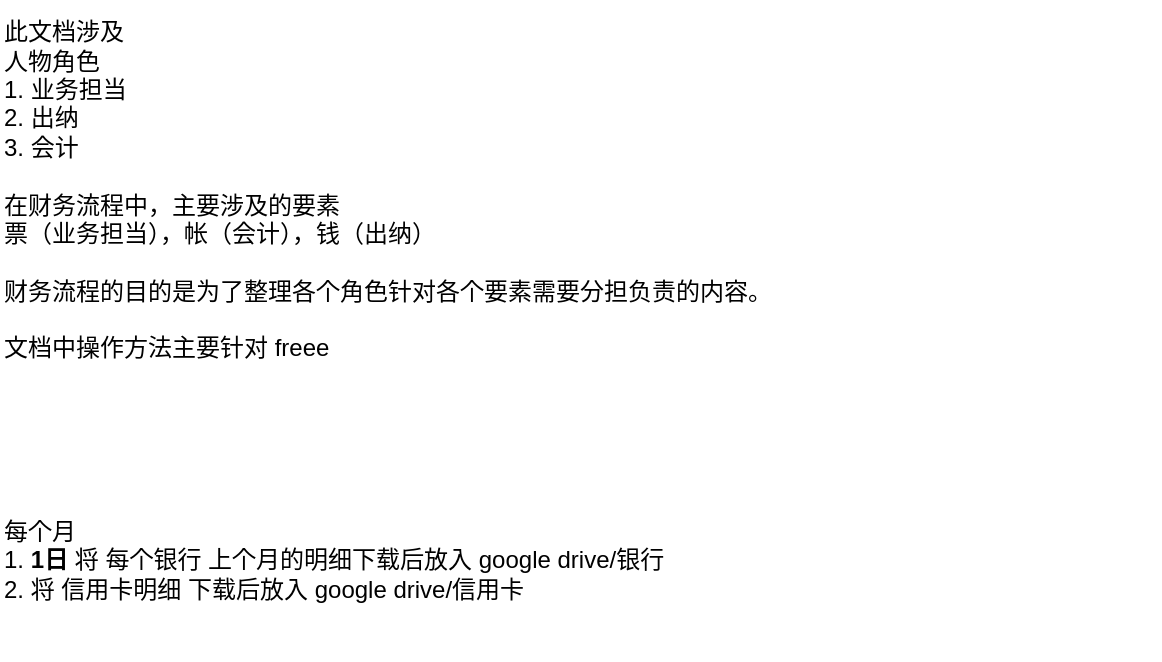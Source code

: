 <mxfile version="16.5.3" type="github" pages="5">
  <diagram id="hP3LC-2rhvLcPAh9pIMI" name="封面">
    <mxGraphModel dx="798" dy="604" grid="1" gridSize="10" guides="1" tooltips="1" connect="1" arrows="1" fold="1" page="1" pageScale="1" pageWidth="827" pageHeight="1169" math="0" shadow="0">
      <root>
        <mxCell id="PdMEse2JsF46Ky_xkHzt-0" />
        <mxCell id="PdMEse2JsF46Ky_xkHzt-1" parent="PdMEse2JsF46Ky_xkHzt-0" />
        <mxCell id="7rGN4jT3LdEOYtj0dIs0-0" value="此文档涉及&lt;br&gt;人物角色&lt;br&gt;1. 业务担当&lt;br&gt;2. 出纳&lt;br&gt;3. 会计&lt;br&gt;&lt;br&gt;在财务流程中，主要涉及的要素&lt;br&gt;票（业务担当），帐（会计），钱（出纳）&lt;br&gt;&lt;br&gt;财务流程的目的是为了整理各个角色针对各个要素需要分担负责的内容。&lt;br&gt;&lt;br&gt;文档中操作方法主要针对 freee" style="text;html=1;strokeColor=none;fillColor=none;align=left;verticalAlign=middle;whiteSpace=wrap;rounded=0;" vertex="1" parent="PdMEse2JsF46Ky_xkHzt-1">
          <mxGeometry x="120" y="170" width="490" height="190" as="geometry" />
        </mxCell>
        <mxCell id="f7Flo-iBX4hWTuaSyyRk-0" value="每个月&lt;br&gt;1. &lt;b&gt;1日&lt;/b&gt; 将 每个银行 上个月的明细下载后放入 google drive/银行&lt;br&gt;2. 将 信用卡明细 下载后放入 google drive/信用卡" style="text;html=1;strokeColor=none;fillColor=none;align=left;verticalAlign=middle;whiteSpace=wrap;rounded=0;" vertex="1" parent="PdMEse2JsF46Ky_xkHzt-1">
          <mxGeometry x="120" y="400" width="580" height="100" as="geometry" />
        </mxCell>
      </root>
    </mxGraphModel>
  </diagram>
  <diagram name="收款" id="74e2e168-ea6b-b213-b513-2b3c1d86103e">
    <mxGraphModel dx="1258" dy="604" grid="1" gridSize="10" guides="1" tooltips="1" connect="1" arrows="1" fold="1" page="1" pageScale="1" pageWidth="1100" pageHeight="850" background="none" math="0" shadow="0">
      <root>
        <mxCell id="0" />
        <mxCell id="1" parent="0" />
        <mxCell id="VJM_Q92yg44bH_gRQ9JA-1" value="业务担当" style="swimlane;" vertex="1" parent="1">
          <mxGeometry x="50" y="110" width="420" height="620" as="geometry" />
        </mxCell>
        <mxCell id="ZBDzv8es6TVhq5sRqvrg-1" value="发行 请求书" style="rounded=1;whiteSpace=wrap;html=1;" vertex="1" parent="VJM_Q92yg44bH_gRQ9JA-1">
          <mxGeometry x="40" y="110" width="120" height="40" as="geometry" />
        </mxCell>
        <mxCell id="ZBDzv8es6TVhq5sRqvrg-3" style="edgeStyle=orthogonalEdgeStyle;rounded=0;orthogonalLoop=1;jettySize=auto;html=1;exitX=0.5;exitY=1;exitDx=0;exitDy=0;entryX=0.5;entryY=0;entryDx=0;entryDy=0;" edge="1" parent="VJM_Q92yg44bH_gRQ9JA-1" source="ZBDzv8es6TVhq5sRqvrg-2" target="ZBDzv8es6TVhq5sRqvrg-1">
          <mxGeometry relative="1" as="geometry" />
        </mxCell>
        <mxCell id="ZBDzv8es6TVhq5sRqvrg-2" value="" style="ellipse;whiteSpace=wrap;html=1;aspect=fixed;" vertex="1" parent="VJM_Q92yg44bH_gRQ9JA-1">
          <mxGeometry x="85" y="40" width="30" height="30" as="geometry" />
        </mxCell>
        <mxCell id="4wHwnUmT3Ndf71GFjB0Y-2" style="edgeStyle=orthogonalEdgeStyle;rounded=0;orthogonalLoop=1;jettySize=auto;html=1;exitX=1;exitY=0.75;exitDx=0;exitDy=0;entryX=0.5;entryY=0;entryDx=0;entryDy=0;dashed=1;" edge="1" parent="VJM_Q92yg44bH_gRQ9JA-1" source="ZBDzv8es6TVhq5sRqvrg-4" target="ZBDzv8es6TVhq5sRqvrg-5">
          <mxGeometry relative="1" as="geometry" />
        </mxCell>
        <mxCell id="ZBDzv8es6TVhq5sRqvrg-4" value="等待 freee 抓取到入金记录" style="shape=document;whiteSpace=wrap;html=1;boundedLbl=1;" vertex="1" parent="VJM_Q92yg44bH_gRQ9JA-1">
          <mxGeometry x="40" y="180" width="120" height="80" as="geometry" />
        </mxCell>
        <mxCell id="4wHwnUmT3Ndf71GFjB0Y-4" style="edgeStyle=orthogonalEdgeStyle;rounded=0;orthogonalLoop=1;jettySize=auto;html=1;exitX=0.5;exitY=1;exitDx=0;exitDy=0;entryX=0.5;entryY=0;entryDx=0;entryDy=0;" edge="1" parent="VJM_Q92yg44bH_gRQ9JA-1" source="ZBDzv8es6TVhq5sRqvrg-5" target="4wHwnUmT3Ndf71GFjB0Y-3">
          <mxGeometry relative="1" as="geometry" />
        </mxCell>
        <mxCell id="ZBDzv8es6TVhq5sRqvrg-5" value="由 &amp;nbsp;freee抓取到入金记录" style="rounded=1;whiteSpace=wrap;html=1;" vertex="1" parent="VJM_Q92yg44bH_gRQ9JA-1">
          <mxGeometry x="25" y="315" width="150" height="50" as="geometry" />
        </mxCell>
        <mxCell id="4wHwnUmT3Ndf71GFjB0Y-3" value="根据 &lt;b&gt;入金记录&lt;/b&gt; 和 &lt;b&gt;请求书&lt;/b&gt; 生成 &lt;b&gt;取引記録&lt;/b&gt;" style="rounded=1;whiteSpace=wrap;html=1;" vertex="1" parent="VJM_Q92yg44bH_gRQ9JA-1">
          <mxGeometry x="15" y="400" width="170" height="60" as="geometry" />
        </mxCell>
        <mxCell id="4wHwnUmT3Ndf71GFjB0Y-5" value="需要 确认 请求书的&lt;br&gt;1.支付期限&lt;br&gt;2.备考中【由对方支付 手数料】" style="shape=callout;whiteSpace=wrap;html=1;perimeter=calloutPerimeter;position2=0;fillColor=#fff2cc;strokeColor=#d6b656;size=30;position=0.16;align=left;" vertex="1" parent="VJM_Q92yg44bH_gRQ9JA-1">
          <mxGeometry x="160" y="30" width="190" height="90" as="geometry" />
        </mxCell>
        <mxCell id="4wHwnUmT3Ndf71GFjB0Y-6" value="1. 确认 口座信息正确&lt;br&gt;2. 确认 科目 正确&lt;br&gt;3. 确认 备考中计入详细的项目，花费用途类信息" style="shape=callout;whiteSpace=wrap;html=1;perimeter=calloutPerimeter;size=40;position=0.08;position2=0;fillColor=#fff2cc;strokeColor=#d6b656;align=left;" vertex="1" parent="VJM_Q92yg44bH_gRQ9JA-1">
          <mxGeometry x="190" y="320" width="230" height="110" as="geometry" />
        </mxCell>
        <mxCell id="VJM_Q92yg44bH_gRQ9JA-2" value="出纳" style="swimlane;" vertex="1" parent="1">
          <mxGeometry x="470" y="110" width="200" height="620" as="geometry" />
        </mxCell>
        <mxCell id="VJM_Q92yg44bH_gRQ9JA-5" value="会计" style="swimlane;" vertex="1" parent="1">
          <mxGeometry x="670" y="110" width="280" height="620" as="geometry" />
        </mxCell>
        <mxCell id="4wHwnUmT3Ndf71GFjB0Y-8" value="确认后 打 确认tag" style="rounded=1;whiteSpace=wrap;html=1;" vertex="1" parent="VJM_Q92yg44bH_gRQ9JA-5">
          <mxGeometry x="50" y="520" width="170" height="60" as="geometry" />
        </mxCell>
        <mxCell id="4wHwnUmT3Ndf71GFjB0Y-9" style="edgeStyle=orthogonalEdgeStyle;rounded=0;orthogonalLoop=1;jettySize=auto;html=1;exitX=0.5;exitY=1;exitDx=0;exitDy=0;entryX=0.5;entryY=0;entryDx=0;entryDy=0;" edge="1" parent="1" source="4wHwnUmT3Ndf71GFjB0Y-3" target="4wHwnUmT3Ndf71GFjB0Y-8">
          <mxGeometry relative="1" as="geometry" />
        </mxCell>
      </root>
    </mxGraphModel>
  </diagram>
  <diagram id="cE1Wlm5ofdMPgio7Bnxj" name="付款-请求书">
    <mxGraphModel dx="1018" dy="604" grid="1" gridSize="10" guides="1" tooltips="1" connect="1" arrows="1" fold="1" page="1" pageScale="1" pageWidth="827" pageHeight="1169" math="0" shadow="0">
      <root>
        <mxCell id="lhXzS-GeDIaGtKJ_q96J-0" />
        <mxCell id="lhXzS-GeDIaGtKJ_q96J-1" parent="lhXzS-GeDIaGtKJ_q96J-0" />
        <mxCell id="scV5NQsn65mwujqe_w0i-0" value="业务担当" style="swimlane;" vertex="1" parent="lhXzS-GeDIaGtKJ_q96J-1">
          <mxGeometry x="60" y="110" width="350" height="440" as="geometry" />
        </mxCell>
        <mxCell id="f_RGRdm7YDmim6mDSlt3-6" style="edgeStyle=orthogonalEdgeStyle;rounded=0;orthogonalLoop=1;jettySize=auto;html=1;exitX=0.5;exitY=1;exitDx=0;exitDy=0;entryX=0.5;entryY=0;entryDx=0;entryDy=0;" edge="1" parent="scV5NQsn65mwujqe_w0i-0" source="f_RGRdm7YDmim6mDSlt3-0" target="f_RGRdm7YDmim6mDSlt3-1">
          <mxGeometry relative="1" as="geometry" />
        </mxCell>
        <mxCell id="f_RGRdm7YDmim6mDSlt3-0" value="收到请求书" style="rounded=1;whiteSpace=wrap;html=1;" vertex="1" parent="scV5NQsn65mwujqe_w0i-0">
          <mxGeometry x="40" y="50" width="120" height="40" as="geometry" />
        </mxCell>
        <mxCell id="f_RGRdm7YDmim6mDSlt3-7" style="edgeStyle=orthogonalEdgeStyle;rounded=0;orthogonalLoop=1;jettySize=auto;html=1;exitX=0.5;exitY=1;exitDx=0;exitDy=0;entryX=0.5;entryY=0;entryDx=0;entryDy=0;" edge="1" parent="scV5NQsn65mwujqe_w0i-0" source="f_RGRdm7YDmim6mDSlt3-1" target="f_RGRdm7YDmim6mDSlt3-4">
          <mxGeometry relative="1" as="geometry" />
        </mxCell>
        <mxCell id="f_RGRdm7YDmim6mDSlt3-1" value="上传至 &lt;b&gt;freee ファイルボックス&lt;/b&gt;" style="rounded=1;whiteSpace=wrap;html=1;" vertex="1" parent="scV5NQsn65mwujqe_w0i-0">
          <mxGeometry x="40" y="130" width="120" height="50" as="geometry" />
        </mxCell>
        <mxCell id="f_RGRdm7YDmim6mDSlt3-4" value="在 &lt;b&gt;ファイルボックス → コメント&lt;/b&gt; 中发送通知" style="rounded=1;whiteSpace=wrap;html=1;" vertex="1" parent="scV5NQsn65mwujqe_w0i-0">
          <mxGeometry x="30" y="210" width="140" height="60" as="geometry" />
        </mxCell>
        <mxCell id="TIFyWsb9pRrh5VltVeZ2-4" value="コメント&amp;nbsp;中需要包括&lt;br&gt;1. 支付期限&lt;br&gt;2. 支付内容解释，项目信息" style="shape=callout;whiteSpace=wrap;html=1;perimeter=calloutPerimeter;size=30;position=0.08;position2=0;align=left;fillColor=#fff2cc;strokeColor=#d6b656;" vertex="1" parent="scV5NQsn65mwujqe_w0i-0">
          <mxGeometry x="180" y="160" width="160" height="90" as="geometry" />
        </mxCell>
        <mxCell id="scV5NQsn65mwujqe_w0i-1" value="出纳" style="swimlane;" vertex="1" parent="lhXzS-GeDIaGtKJ_q96J-1">
          <mxGeometry x="410" y="110" width="200" height="440" as="geometry" />
        </mxCell>
        <mxCell id="f_RGRdm7YDmim6mDSlt3-3" value="根据　&lt;b&gt;ファイルボックス&lt;/b&gt; 和 &lt;b&gt;出金记录&lt;/b&gt; 生成 &lt;b&gt;取引記録&lt;/b&gt;" style="rounded=1;whiteSpace=wrap;html=1;" vertex="1" parent="scV5NQsn65mwujqe_w0i-1">
          <mxGeometry x="15" y="250" width="170" height="60" as="geometry" />
        </mxCell>
        <mxCell id="TIFyWsb9pRrh5VltVeZ2-1" style="edgeStyle=orthogonalEdgeStyle;rounded=0;orthogonalLoop=1;jettySize=auto;html=1;exitX=0.5;exitY=1;exitDx=0;exitDy=0;entryX=0.5;entryY=0;entryDx=0;entryDy=0;dashed=1;" edge="1" parent="scV5NQsn65mwujqe_w0i-1" source="f_RGRdm7YDmim6mDSlt3-5" target="f_RGRdm7YDmim6mDSlt3-2">
          <mxGeometry relative="1" as="geometry" />
        </mxCell>
        <mxCell id="f_RGRdm7YDmim6mDSlt3-5" value="收到 付款通知" style="rounded=1;whiteSpace=wrap;html=1;" vertex="1" parent="scV5NQsn65mwujqe_w0i-1">
          <mxGeometry x="40" y="70" width="120" height="40" as="geometry" />
        </mxCell>
        <mxCell id="TIFyWsb9pRrh5VltVeZ2-2" style="edgeStyle=orthogonalEdgeStyle;rounded=0;orthogonalLoop=1;jettySize=auto;html=1;exitX=0.5;exitY=1;exitDx=0;exitDy=0;entryX=0.5;entryY=0;entryDx=0;entryDy=0;dashed=1;" edge="1" parent="scV5NQsn65mwujqe_w0i-1" source="f_RGRdm7YDmim6mDSlt3-2" target="f_RGRdm7YDmim6mDSlt3-3">
          <mxGeometry relative="1" as="geometry" />
        </mxCell>
        <mxCell id="f_RGRdm7YDmim6mDSlt3-2" value="网银执行付款" style="rounded=1;whiteSpace=wrap;html=1;" vertex="1" parent="scV5NQsn65mwujqe_w0i-1">
          <mxGeometry x="40" y="160" width="120" height="40" as="geometry" />
        </mxCell>
        <mxCell id="scV5NQsn65mwujqe_w0i-2" value="会计" style="swimlane;" vertex="1" parent="lhXzS-GeDIaGtKJ_q96J-1">
          <mxGeometry x="610" y="110" width="200" height="440" as="geometry" />
        </mxCell>
        <mxCell id="FObcxtqkjX_joYUubTzN-0" value="确认后 打 确认tag" style="rounded=1;whiteSpace=wrap;html=1;" vertex="1" parent="scV5NQsn65mwujqe_w0i-2">
          <mxGeometry x="15" y="370" width="170" height="60" as="geometry" />
        </mxCell>
        <mxCell id="zfqEK8mXETFwj2HwNNKU-0" style="edgeStyle=orthogonalEdgeStyle;rounded=0;orthogonalLoop=1;jettySize=auto;html=1;exitX=0.5;exitY=1;exitDx=0;exitDy=0;entryX=0.5;entryY=0;entryDx=0;entryDy=0;dashed=1;" edge="1" parent="lhXzS-GeDIaGtKJ_q96J-1" source="f_RGRdm7YDmim6mDSlt3-4" target="f_RGRdm7YDmim6mDSlt3-5">
          <mxGeometry relative="1" as="geometry" />
        </mxCell>
        <mxCell id="FObcxtqkjX_joYUubTzN-1" style="edgeStyle=orthogonalEdgeStyle;rounded=0;orthogonalLoop=1;jettySize=auto;html=1;exitX=0.5;exitY=1;exitDx=0;exitDy=0;entryX=0.5;entryY=0;entryDx=0;entryDy=0;dashed=1;" edge="1" parent="lhXzS-GeDIaGtKJ_q96J-1" source="f_RGRdm7YDmim6mDSlt3-3" target="FObcxtqkjX_joYUubTzN-0">
          <mxGeometry relative="1" as="geometry" />
        </mxCell>
      </root>
    </mxGraphModel>
  </diagram>
  <diagram id="-wVmNRxXz1zxM62I7D7n" name="付款-公司信用卡">
    <mxGraphModel dx="1018" dy="604" grid="1" gridSize="10" guides="1" tooltips="1" connect="1" arrows="1" fold="1" page="1" pageScale="1" pageWidth="827" pageHeight="1169" math="0" shadow="0">
      <root>
        <mxCell id="PMSKEqaPQ_SmTEYjm-Jw-0" />
        <mxCell id="PMSKEqaPQ_SmTEYjm-Jw-1" parent="PMSKEqaPQ_SmTEYjm-Jw-0" />
        <mxCell id="AxMvmheuBIAll3w_Sc74-0" value="业务担当" style="swimlane;" vertex="1" parent="PMSKEqaPQ_SmTEYjm-Jw-1">
          <mxGeometry x="60" y="110" width="290" height="410" as="geometry" />
        </mxCell>
        <mxCell id="1JOc8JL39mY7HAKZ5VcR-2" style="edgeStyle=orthogonalEdgeStyle;rounded=0;orthogonalLoop=1;jettySize=auto;html=1;exitX=0.5;exitY=1;exitDx=0;exitDy=0;entryX=0.5;entryY=0;entryDx=0;entryDy=0;" edge="1" parent="AxMvmheuBIAll3w_Sc74-0" source="1JOc8JL39mY7HAKZ5VcR-0" target="1JOc8JL39mY7HAKZ5VcR-1">
          <mxGeometry relative="1" as="geometry" />
        </mxCell>
        <mxCell id="1JOc8JL39mY7HAKZ5VcR-0" value="每月11日&lt;br&gt;将&lt;b&gt; AMEX 的上月明细&lt;/b&gt;放入 freee &lt;b&gt;ファイルボックス&lt;/b&gt;" style="rounded=1;whiteSpace=wrap;html=1;" vertex="1" parent="AxMvmheuBIAll3w_Sc74-0">
          <mxGeometry x="10" y="50" width="180" height="70" as="geometry" />
        </mxCell>
        <mxCell id="1JOc8JL39mY7HAKZ5VcR-1" value="&lt;b&gt;所有使用卡片的人&lt;/b&gt;，将 AMEX 明细中&lt;b&gt;涉及款项的领收书&lt;/b&gt; 放入 freee &lt;b&gt;ファイルボックス&lt;/b&gt;" style="rounded=1;whiteSpace=wrap;html=1;" vertex="1" parent="AxMvmheuBIAll3w_Sc74-0">
          <mxGeometry x="10" y="140" width="180" height="60" as="geometry" />
        </mxCell>
        <mxCell id="AxMvmheuBIAll3w_Sc74-1" value="出纳" style="swimlane;" vertex="1" parent="PMSKEqaPQ_SmTEYjm-Jw-1">
          <mxGeometry x="350" y="110" width="200" height="410" as="geometry" />
        </mxCell>
        <mxCell id="AxMvmheuBIAll3w_Sc74-2" value="会计" style="swimlane;" vertex="1" parent="PMSKEqaPQ_SmTEYjm-Jw-1">
          <mxGeometry x="550" y="110" width="200" height="410" as="geometry" />
        </mxCell>
      </root>
    </mxGraphModel>
  </diagram>
  <diagram id="w4UZPbJohAq0fnszggtD" name="付款-个人垫付">
    <mxGraphModel dx="798" dy="604" grid="1" gridSize="10" guides="1" tooltips="1" connect="1" arrows="1" fold="1" page="1" pageScale="1" pageWidth="827" pageHeight="1169" math="0" shadow="0">
      <root>
        <mxCell id="ccnptiWn15_tdWHkwnDp-0" />
        <mxCell id="ccnptiWn15_tdWHkwnDp-1" parent="ccnptiWn15_tdWHkwnDp-0" />
        <mxCell id="y7FqC8VHN5tCqLIjLcv3-0" value="业务担当" style="swimlane;" vertex="1" parent="ccnptiWn15_tdWHkwnDp-1">
          <mxGeometry x="60" y="110" width="200" height="410" as="geometry" />
        </mxCell>
        <mxCell id="y7FqC8VHN5tCqLIjLcv3-1" value="出纳" style="swimlane;" vertex="1" parent="ccnptiWn15_tdWHkwnDp-1">
          <mxGeometry x="300" y="110" width="200" height="410" as="geometry" />
        </mxCell>
        <mxCell id="y7FqC8VHN5tCqLIjLcv3-2" value="会计" style="swimlane;" vertex="1" parent="ccnptiWn15_tdWHkwnDp-1">
          <mxGeometry x="550" y="110" width="200" height="410" as="geometry" />
        </mxCell>
      </root>
    </mxGraphModel>
  </diagram>
</mxfile>
